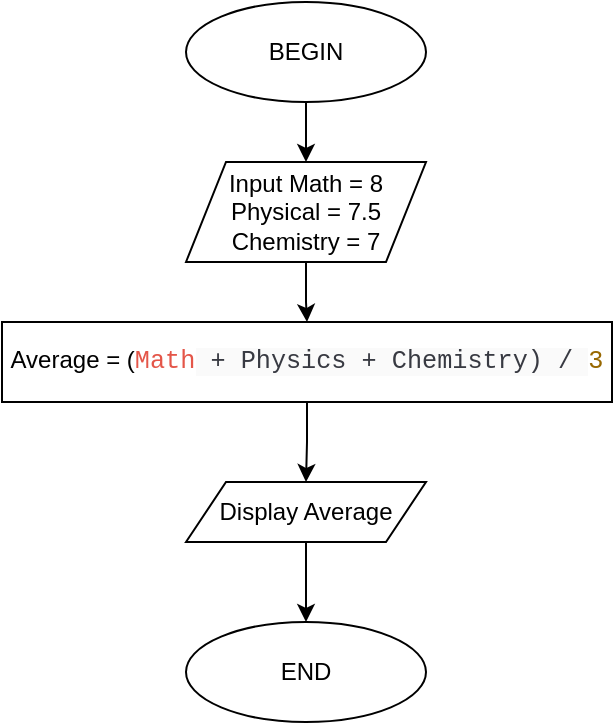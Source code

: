 <mxfile version="22.1.0" type="device">
  <diagram name="Page-1" id="S2qG7fZoJjYjWYJ-7feO">
    <mxGraphModel dx="880" dy="478" grid="1" gridSize="10" guides="1" tooltips="1" connect="1" arrows="1" fold="1" page="1" pageScale="1" pageWidth="850" pageHeight="1100" math="0" shadow="0">
      <root>
        <mxCell id="0" />
        <mxCell id="1" parent="0" />
        <mxCell id="U5Q_foWMYdS0tH5qmamG-7" style="edgeStyle=orthogonalEdgeStyle;rounded=0;orthogonalLoop=1;jettySize=auto;html=1;entryX=0.5;entryY=0;entryDx=0;entryDy=0;" edge="1" parent="1" source="U5Q_foWMYdS0tH5qmamG-1" target="U5Q_foWMYdS0tH5qmamG-3">
          <mxGeometry relative="1" as="geometry" />
        </mxCell>
        <mxCell id="U5Q_foWMYdS0tH5qmamG-1" value="BEGIN" style="ellipse;whiteSpace=wrap;html=1;" vertex="1" parent="1">
          <mxGeometry x="365" y="40" width="120" height="50" as="geometry" />
        </mxCell>
        <mxCell id="U5Q_foWMYdS0tH5qmamG-2" value="END" style="ellipse;whiteSpace=wrap;html=1;" vertex="1" parent="1">
          <mxGeometry x="365" y="350" width="120" height="50" as="geometry" />
        </mxCell>
        <mxCell id="U5Q_foWMYdS0tH5qmamG-8" style="edgeStyle=orthogonalEdgeStyle;rounded=0;orthogonalLoop=1;jettySize=auto;html=1;entryX=0.5;entryY=0;entryDx=0;entryDy=0;" edge="1" parent="1" source="U5Q_foWMYdS0tH5qmamG-3" target="U5Q_foWMYdS0tH5qmamG-4">
          <mxGeometry relative="1" as="geometry" />
        </mxCell>
        <mxCell id="U5Q_foWMYdS0tH5qmamG-3" value="Input Math = 8&lt;br&gt;Physical = 7.5&lt;br&gt;Chemistry = 7" style="shape=parallelogram;perimeter=parallelogramPerimeter;whiteSpace=wrap;html=1;fixedSize=1;" vertex="1" parent="1">
          <mxGeometry x="365" y="120" width="120" height="50" as="geometry" />
        </mxCell>
        <mxCell id="U5Q_foWMYdS0tH5qmamG-9" style="edgeStyle=orthogonalEdgeStyle;rounded=0;orthogonalLoop=1;jettySize=auto;html=1;entryX=0.5;entryY=0;entryDx=0;entryDy=0;" edge="1" parent="1" source="U5Q_foWMYdS0tH5qmamG-4" target="U5Q_foWMYdS0tH5qmamG-6">
          <mxGeometry relative="1" as="geometry" />
        </mxCell>
        <mxCell id="U5Q_foWMYdS0tH5qmamG-4" value="Average = (&lt;span style=&quot;box-sizing: border-box; color: rgb(228, 86, 73); font-family: SFMono-Regular, Menlo, Monaco, Consolas, &amp;quot;Liberation Mono&amp;quot;, &amp;quot;Courier New&amp;quot;, monospace; font-size: 12.6px; text-align: left;&quot; class=&quot;hljs-name&quot;&gt;Math&lt;/span&gt;&lt;span style=&quot;color: rgb(56, 58, 66); font-family: SFMono-Regular, Menlo, Monaco, Consolas, &amp;quot;Liberation Mono&amp;quot;, &amp;quot;Courier New&amp;quot;, monospace; font-size: 12.6px; text-align: left; background-color: rgb(250, 250, 250);&quot;&gt; + Physics + Chemistry) / &lt;/span&gt;&lt;span style=&quot;box-sizing: border-box; color: rgb(152, 104, 1); font-family: SFMono-Regular, Menlo, Monaco, Consolas, &amp;quot;Liberation Mono&amp;quot;, &amp;quot;Courier New&amp;quot;, monospace; font-size: 12.6px; text-align: left;&quot; class=&quot;hljs-number&quot;&gt;3&lt;/span&gt;" style="whiteSpace=wrap;html=1;" vertex="1" parent="1">
          <mxGeometry x="273" y="200" width="305" height="40" as="geometry" />
        </mxCell>
        <mxCell id="U5Q_foWMYdS0tH5qmamG-10" style="edgeStyle=orthogonalEdgeStyle;rounded=0;orthogonalLoop=1;jettySize=auto;html=1;entryX=0.5;entryY=0;entryDx=0;entryDy=0;" edge="1" parent="1" source="U5Q_foWMYdS0tH5qmamG-6" target="U5Q_foWMYdS0tH5qmamG-2">
          <mxGeometry relative="1" as="geometry" />
        </mxCell>
        <mxCell id="U5Q_foWMYdS0tH5qmamG-6" value="Display Average" style="shape=parallelogram;perimeter=parallelogramPerimeter;whiteSpace=wrap;html=1;fixedSize=1;" vertex="1" parent="1">
          <mxGeometry x="365" y="280" width="120" height="30" as="geometry" />
        </mxCell>
      </root>
    </mxGraphModel>
  </diagram>
</mxfile>
